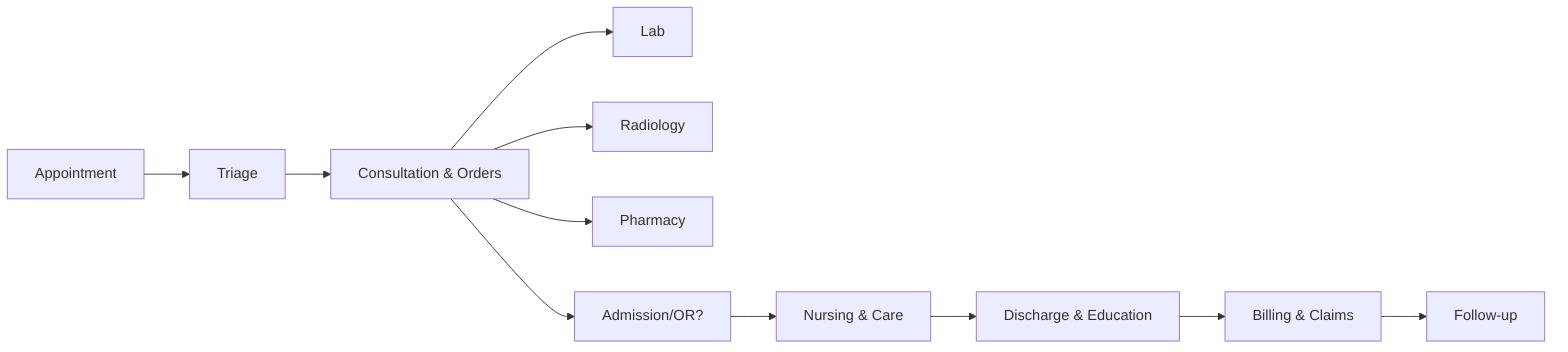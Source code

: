 flowchart LR
  APPT[Appointment] --> TRIAGE[Triage]
  TRIAGE --> CONSULT[Consultation & Orders]
  CONSULT --> LAB[Lab]
  CONSULT --> RAD[Radiology]
  CONSULT --> PHARM[Pharmacy]
  CONSULT --> ADMIT[Admission/OR?]
  ADMIT --> NURSING[Nursing & Care]
  NURSING --> DISCH[Discharge & Education]
  DISCH --> BILL[Billing & Claims]
  BILL --> FU[Follow-up]